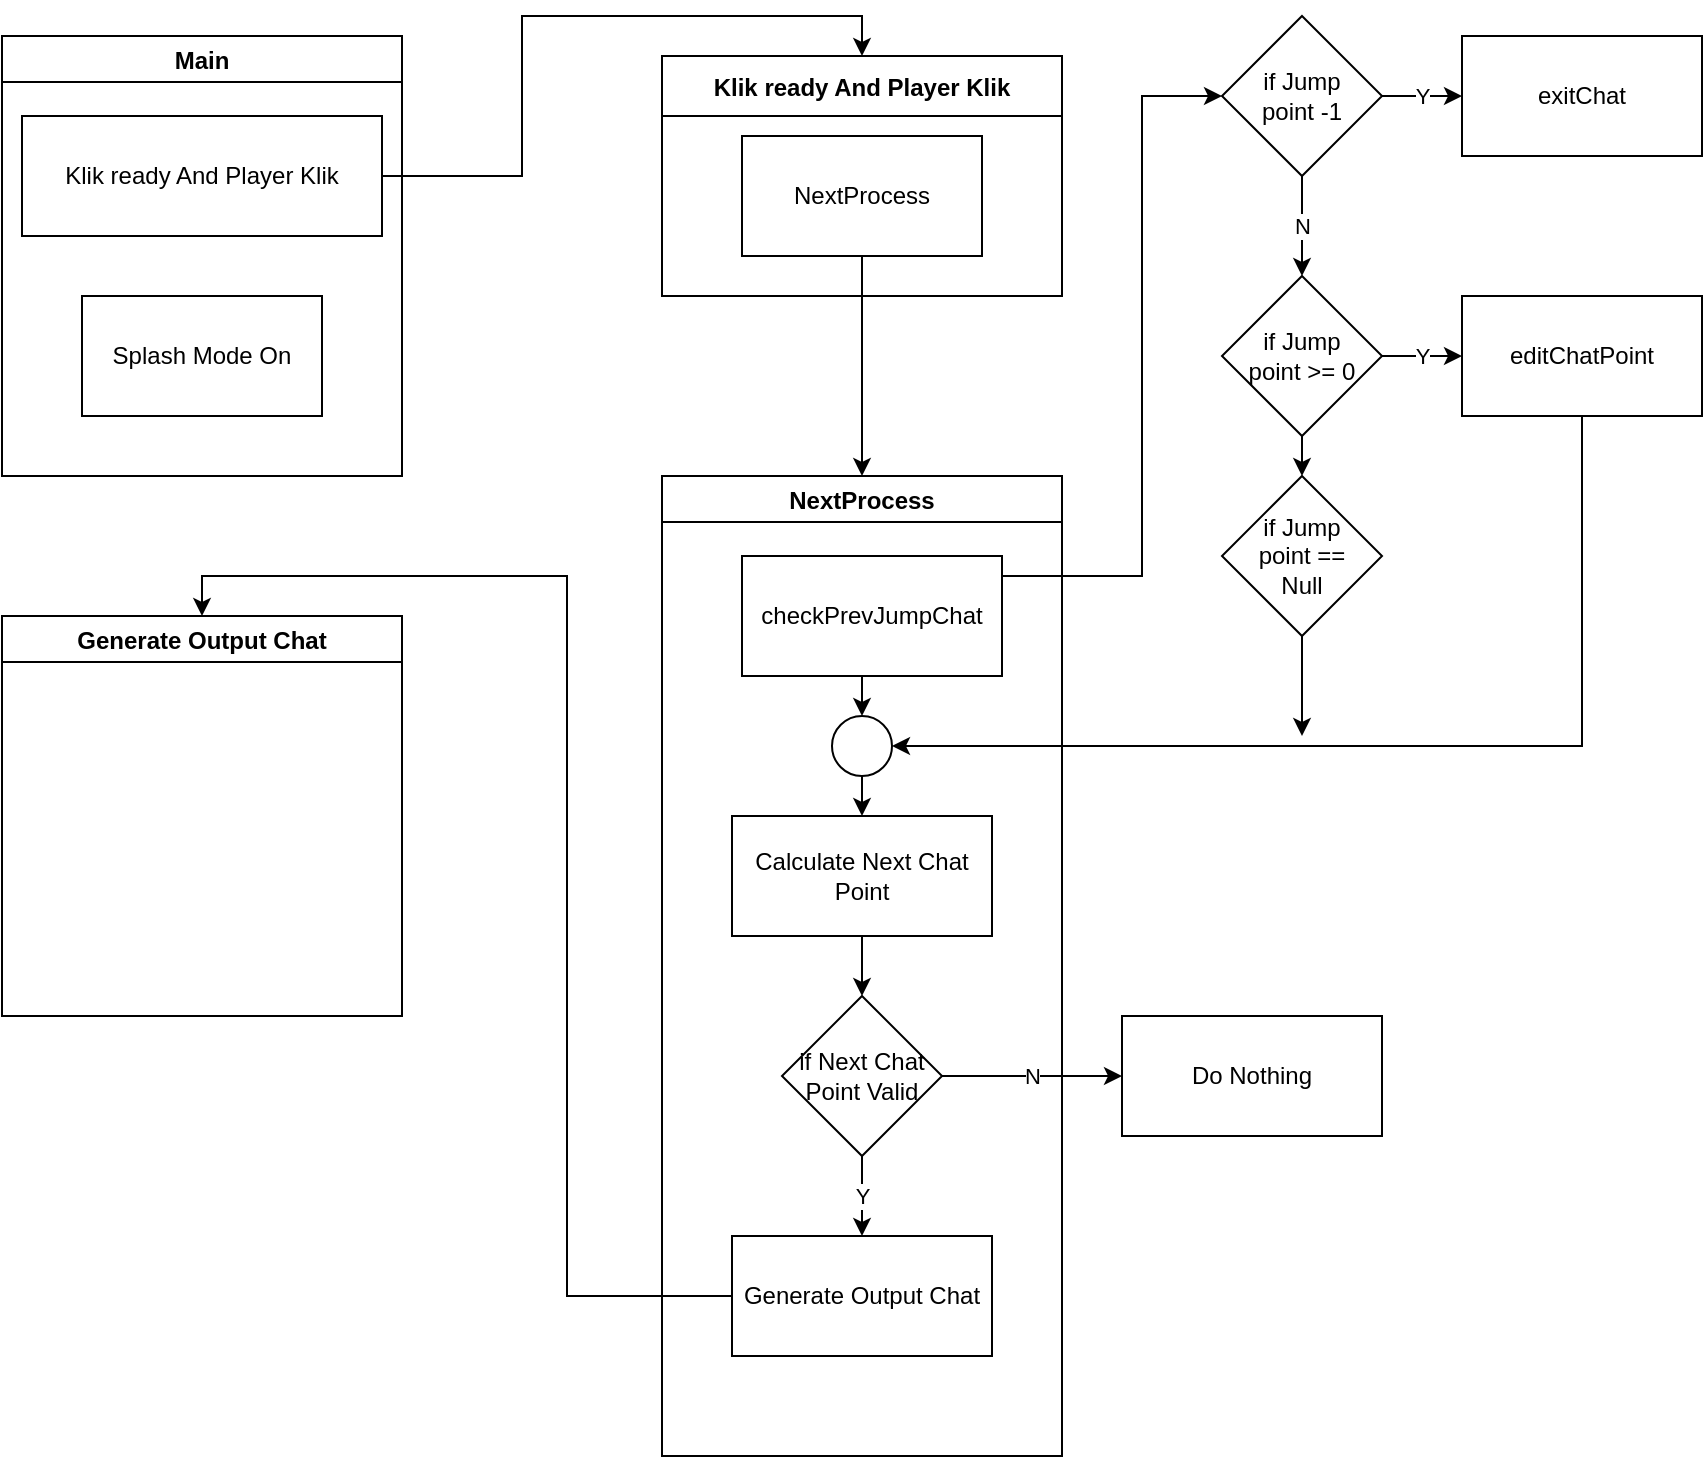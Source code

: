 <mxfile version="15.0.3" type="github">
  <diagram id="C5RBs43oDa-KdzZeNtuy" name="Page-1">
    <mxGraphModel dx="1146" dy="820" grid="1" gridSize="10" guides="1" tooltips="1" connect="1" arrows="1" fold="1" page="1" pageScale="1" pageWidth="827" pageHeight="1169" math="0" shadow="0">
      <root>
        <mxCell id="WIyWlLk6GJQsqaUBKTNV-0" />
        <mxCell id="WIyWlLk6GJQsqaUBKTNV-1" parent="WIyWlLk6GJQsqaUBKTNV-0" />
        <mxCell id="CT8sEvGk3rI5cgj4gR0R-0" value="Main" style="swimlane;" vertex="1" parent="WIyWlLk6GJQsqaUBKTNV-1">
          <mxGeometry x="30" y="90" width="200" height="220" as="geometry" />
        </mxCell>
        <mxCell id="CT8sEvGk3rI5cgj4gR0R-1" value="Klik ready And Player Klik" style="rounded=0;whiteSpace=wrap;html=1;" vertex="1" parent="CT8sEvGk3rI5cgj4gR0R-0">
          <mxGeometry x="10" y="40" width="180" height="60" as="geometry" />
        </mxCell>
        <mxCell id="CT8sEvGk3rI5cgj4gR0R-2" value="Splash Mode On" style="rounded=0;whiteSpace=wrap;html=1;" vertex="1" parent="CT8sEvGk3rI5cgj4gR0R-0">
          <mxGeometry x="40" y="130" width="120" height="60" as="geometry" />
        </mxCell>
        <mxCell id="CT8sEvGk3rI5cgj4gR0R-3" value="&#xa;Klik ready And Player Klik&#xa;" style="swimlane;startSize=30;" vertex="1" parent="WIyWlLk6GJQsqaUBKTNV-1">
          <mxGeometry x="360" y="100" width="200" height="120" as="geometry" />
        </mxCell>
        <mxCell id="CT8sEvGk3rI5cgj4gR0R-6" value="&lt;div&gt;NextProcess&lt;/div&gt;" style="rounded=0;whiteSpace=wrap;html=1;" vertex="1" parent="CT8sEvGk3rI5cgj4gR0R-3">
          <mxGeometry x="40" y="40" width="120" height="60" as="geometry" />
        </mxCell>
        <mxCell id="CT8sEvGk3rI5cgj4gR0R-4" style="edgeStyle=orthogonalEdgeStyle;rounded=0;orthogonalLoop=1;jettySize=auto;html=1;exitX=1;exitY=0.5;exitDx=0;exitDy=0;entryX=0.5;entryY=0;entryDx=0;entryDy=0;" edge="1" parent="WIyWlLk6GJQsqaUBKTNV-1" source="CT8sEvGk3rI5cgj4gR0R-1" target="CT8sEvGk3rI5cgj4gR0R-3">
          <mxGeometry relative="1" as="geometry" />
        </mxCell>
        <mxCell id="CT8sEvGk3rI5cgj4gR0R-7" value="NextProcess" style="swimlane;" vertex="1" parent="WIyWlLk6GJQsqaUBKTNV-1">
          <mxGeometry x="360" y="310" width="200" height="490" as="geometry" />
        </mxCell>
        <mxCell id="CT8sEvGk3rI5cgj4gR0R-19" style="edgeStyle=orthogonalEdgeStyle;rounded=0;orthogonalLoop=1;jettySize=auto;html=1;exitX=0.5;exitY=1;exitDx=0;exitDy=0;entryX=0.5;entryY=0;entryDx=0;entryDy=0;" edge="1" parent="CT8sEvGk3rI5cgj4gR0R-7" source="CT8sEvGk3rI5cgj4gR0R-8" target="CT8sEvGk3rI5cgj4gR0R-18">
          <mxGeometry relative="1" as="geometry" />
        </mxCell>
        <mxCell id="CT8sEvGk3rI5cgj4gR0R-8" value="checkPrevJumpChat" style="rounded=0;whiteSpace=wrap;html=1;" vertex="1" parent="CT8sEvGk3rI5cgj4gR0R-7">
          <mxGeometry x="40" y="40" width="130" height="60" as="geometry" />
        </mxCell>
        <mxCell id="CT8sEvGk3rI5cgj4gR0R-30" style="edgeStyle=orthogonalEdgeStyle;rounded=0;orthogonalLoop=1;jettySize=auto;html=1;exitX=0.5;exitY=1;exitDx=0;exitDy=0;entryX=0.5;entryY=0;entryDx=0;entryDy=0;" edge="1" parent="CT8sEvGk3rI5cgj4gR0R-7" source="CT8sEvGk3rI5cgj4gR0R-18" target="CT8sEvGk3rI5cgj4gR0R-29">
          <mxGeometry relative="1" as="geometry" />
        </mxCell>
        <mxCell id="CT8sEvGk3rI5cgj4gR0R-18" value="" style="ellipse;whiteSpace=wrap;html=1;aspect=fixed;" vertex="1" parent="CT8sEvGk3rI5cgj4gR0R-7">
          <mxGeometry x="85" y="120" width="30" height="30" as="geometry" />
        </mxCell>
        <mxCell id="CT8sEvGk3rI5cgj4gR0R-32" style="edgeStyle=orthogonalEdgeStyle;rounded=0;orthogonalLoop=1;jettySize=auto;html=1;exitX=0.5;exitY=1;exitDx=0;exitDy=0;entryX=0.5;entryY=0;entryDx=0;entryDy=0;" edge="1" parent="CT8sEvGk3rI5cgj4gR0R-7" source="CT8sEvGk3rI5cgj4gR0R-29" target="CT8sEvGk3rI5cgj4gR0R-31">
          <mxGeometry relative="1" as="geometry" />
        </mxCell>
        <mxCell id="CT8sEvGk3rI5cgj4gR0R-29" value="Calculate Next Chat Point" style="rounded=0;whiteSpace=wrap;html=1;" vertex="1" parent="CT8sEvGk3rI5cgj4gR0R-7">
          <mxGeometry x="35" y="170" width="130" height="60" as="geometry" />
        </mxCell>
        <mxCell id="CT8sEvGk3rI5cgj4gR0R-35" value="Y" style="edgeStyle=orthogonalEdgeStyle;rounded=0;orthogonalLoop=1;jettySize=auto;html=1;exitX=0.5;exitY=1;exitDx=0;exitDy=0;entryX=0.5;entryY=0;entryDx=0;entryDy=0;" edge="1" parent="CT8sEvGk3rI5cgj4gR0R-7" source="CT8sEvGk3rI5cgj4gR0R-31" target="CT8sEvGk3rI5cgj4gR0R-34">
          <mxGeometry relative="1" as="geometry" />
        </mxCell>
        <mxCell id="CT8sEvGk3rI5cgj4gR0R-31" value="if Next Chat Point Valid" style="rhombus;whiteSpace=wrap;html=1;" vertex="1" parent="CT8sEvGk3rI5cgj4gR0R-7">
          <mxGeometry x="60" y="260" width="80" height="80" as="geometry" />
        </mxCell>
        <mxCell id="CT8sEvGk3rI5cgj4gR0R-34" value="Generate Output Chat" style="rounded=0;whiteSpace=wrap;html=1;" vertex="1" parent="CT8sEvGk3rI5cgj4gR0R-7">
          <mxGeometry x="35" y="380" width="130" height="60" as="geometry" />
        </mxCell>
        <mxCell id="CT8sEvGk3rI5cgj4gR0R-10" style="edgeStyle=orthogonalEdgeStyle;rounded=0;orthogonalLoop=1;jettySize=auto;html=1;exitX=0.5;exitY=1;exitDx=0;exitDy=0;" edge="1" parent="WIyWlLk6GJQsqaUBKTNV-1" source="CT8sEvGk3rI5cgj4gR0R-6" target="CT8sEvGk3rI5cgj4gR0R-7">
          <mxGeometry relative="1" as="geometry" />
        </mxCell>
        <mxCell id="CT8sEvGk3rI5cgj4gR0R-14" value="Y" style="edgeStyle=orthogonalEdgeStyle;rounded=0;orthogonalLoop=1;jettySize=auto;html=1;exitX=1;exitY=0.5;exitDx=0;exitDy=0;entryX=0;entryY=0.5;entryDx=0;entryDy=0;" edge="1" parent="WIyWlLk6GJQsqaUBKTNV-1" source="CT8sEvGk3rI5cgj4gR0R-11" target="CT8sEvGk3rI5cgj4gR0R-12">
          <mxGeometry relative="1" as="geometry" />
        </mxCell>
        <mxCell id="CT8sEvGk3rI5cgj4gR0R-17" value="N" style="edgeStyle=orthogonalEdgeStyle;rounded=0;orthogonalLoop=1;jettySize=auto;html=1;exitX=0.5;exitY=1;exitDx=0;exitDy=0;entryX=0.5;entryY=0;entryDx=0;entryDy=0;" edge="1" parent="WIyWlLk6GJQsqaUBKTNV-1" source="CT8sEvGk3rI5cgj4gR0R-11" target="CT8sEvGk3rI5cgj4gR0R-15">
          <mxGeometry relative="1" as="geometry" />
        </mxCell>
        <mxCell id="CT8sEvGk3rI5cgj4gR0R-11" value="&lt;div&gt;if Jump &lt;br&gt;&lt;/div&gt;&lt;div&gt;point -1&lt;/div&gt;" style="rhombus;whiteSpace=wrap;html=1;" vertex="1" parent="WIyWlLk6GJQsqaUBKTNV-1">
          <mxGeometry x="640" y="80" width="80" height="80" as="geometry" />
        </mxCell>
        <mxCell id="CT8sEvGk3rI5cgj4gR0R-12" value="exitChat" style="rounded=0;whiteSpace=wrap;html=1;" vertex="1" parent="WIyWlLk6GJQsqaUBKTNV-1">
          <mxGeometry x="760" y="90" width="120" height="60" as="geometry" />
        </mxCell>
        <mxCell id="CT8sEvGk3rI5cgj4gR0R-13" style="edgeStyle=orthogonalEdgeStyle;rounded=0;orthogonalLoop=1;jettySize=auto;html=1;exitX=1;exitY=0.5;exitDx=0;exitDy=0;entryX=0;entryY=0.5;entryDx=0;entryDy=0;" edge="1" parent="WIyWlLk6GJQsqaUBKTNV-1" source="CT8sEvGk3rI5cgj4gR0R-8" target="CT8sEvGk3rI5cgj4gR0R-11">
          <mxGeometry relative="1" as="geometry">
            <Array as="points">
              <mxPoint x="600" y="360" />
              <mxPoint x="600" y="120" />
            </Array>
          </mxGeometry>
        </mxCell>
        <mxCell id="CT8sEvGk3rI5cgj4gR0R-21" value="Y" style="edgeStyle=orthogonalEdgeStyle;rounded=0;orthogonalLoop=1;jettySize=auto;html=1;exitX=1;exitY=0.5;exitDx=0;exitDy=0;entryX=0;entryY=0.5;entryDx=0;entryDy=0;" edge="1" parent="WIyWlLk6GJQsqaUBKTNV-1" source="CT8sEvGk3rI5cgj4gR0R-15" target="CT8sEvGk3rI5cgj4gR0R-20">
          <mxGeometry relative="1" as="geometry" />
        </mxCell>
        <mxCell id="CT8sEvGk3rI5cgj4gR0R-23" style="edgeStyle=orthogonalEdgeStyle;rounded=0;orthogonalLoop=1;jettySize=auto;html=1;exitX=0.5;exitY=1;exitDx=0;exitDy=0;entryX=0.5;entryY=0;entryDx=0;entryDy=0;" edge="1" parent="WIyWlLk6GJQsqaUBKTNV-1" source="CT8sEvGk3rI5cgj4gR0R-15" target="CT8sEvGk3rI5cgj4gR0R-22">
          <mxGeometry relative="1" as="geometry" />
        </mxCell>
        <mxCell id="CT8sEvGk3rI5cgj4gR0R-15" value="&lt;div&gt;if Jump &lt;br&gt;&lt;/div&gt;&lt;div&gt;point &amp;gt;= 0 &lt;br&gt;&lt;/div&gt;" style="rhombus;whiteSpace=wrap;html=1;" vertex="1" parent="WIyWlLk6GJQsqaUBKTNV-1">
          <mxGeometry x="640" y="210" width="80" height="80" as="geometry" />
        </mxCell>
        <mxCell id="CT8sEvGk3rI5cgj4gR0R-27" style="edgeStyle=orthogonalEdgeStyle;rounded=0;orthogonalLoop=1;jettySize=auto;html=1;exitX=0.5;exitY=1;exitDx=0;exitDy=0;entryX=1;entryY=0.5;entryDx=0;entryDy=0;" edge="1" parent="WIyWlLk6GJQsqaUBKTNV-1" source="CT8sEvGk3rI5cgj4gR0R-20" target="CT8sEvGk3rI5cgj4gR0R-18">
          <mxGeometry relative="1" as="geometry" />
        </mxCell>
        <mxCell id="CT8sEvGk3rI5cgj4gR0R-20" value="editChatPoint" style="rounded=0;whiteSpace=wrap;html=1;" vertex="1" parent="WIyWlLk6GJQsqaUBKTNV-1">
          <mxGeometry x="760" y="220" width="120" height="60" as="geometry" />
        </mxCell>
        <mxCell id="CT8sEvGk3rI5cgj4gR0R-28" style="edgeStyle=orthogonalEdgeStyle;rounded=0;orthogonalLoop=1;jettySize=auto;html=1;exitX=0.5;exitY=1;exitDx=0;exitDy=0;" edge="1" parent="WIyWlLk6GJQsqaUBKTNV-1" source="CT8sEvGk3rI5cgj4gR0R-22">
          <mxGeometry relative="1" as="geometry">
            <mxPoint x="680" y="440" as="targetPoint" />
          </mxGeometry>
        </mxCell>
        <mxCell id="CT8sEvGk3rI5cgj4gR0R-22" value="&lt;div&gt;if Jump &lt;br&gt;&lt;/div&gt;&lt;div&gt;point == &lt;br&gt;&lt;/div&gt;&lt;div&gt;Null &lt;br&gt;&lt;/div&gt;" style="rhombus;whiteSpace=wrap;html=1;" vertex="1" parent="WIyWlLk6GJQsqaUBKTNV-1">
          <mxGeometry x="640" y="310" width="80" height="80" as="geometry" />
        </mxCell>
        <mxCell id="CT8sEvGk3rI5cgj4gR0R-36" value="Do Nothing" style="rounded=0;whiteSpace=wrap;html=1;" vertex="1" parent="WIyWlLk6GJQsqaUBKTNV-1">
          <mxGeometry x="590" y="580" width="130" height="60" as="geometry" />
        </mxCell>
        <mxCell id="CT8sEvGk3rI5cgj4gR0R-37" value="&lt;div&gt;N&lt;/div&gt;" style="edgeStyle=orthogonalEdgeStyle;rounded=0;orthogonalLoop=1;jettySize=auto;html=1;exitX=1;exitY=0.5;exitDx=0;exitDy=0;entryX=0;entryY=0.5;entryDx=0;entryDy=0;" edge="1" parent="WIyWlLk6GJQsqaUBKTNV-1" source="CT8sEvGk3rI5cgj4gR0R-31" target="CT8sEvGk3rI5cgj4gR0R-36">
          <mxGeometry relative="1" as="geometry" />
        </mxCell>
        <mxCell id="CT8sEvGk3rI5cgj4gR0R-38" value="Generate Output Chat" style="swimlane;" vertex="1" parent="WIyWlLk6GJQsqaUBKTNV-1">
          <mxGeometry x="30" y="380" width="200" height="200" as="geometry" />
        </mxCell>
        <mxCell id="CT8sEvGk3rI5cgj4gR0R-39" style="edgeStyle=orthogonalEdgeStyle;rounded=0;orthogonalLoop=1;jettySize=auto;html=1;exitX=0;exitY=0.5;exitDx=0;exitDy=0;entryX=0.5;entryY=0;entryDx=0;entryDy=0;" edge="1" parent="WIyWlLk6GJQsqaUBKTNV-1" source="CT8sEvGk3rI5cgj4gR0R-34" target="CT8sEvGk3rI5cgj4gR0R-38">
          <mxGeometry relative="1" as="geometry" />
        </mxCell>
      </root>
    </mxGraphModel>
  </diagram>
</mxfile>
